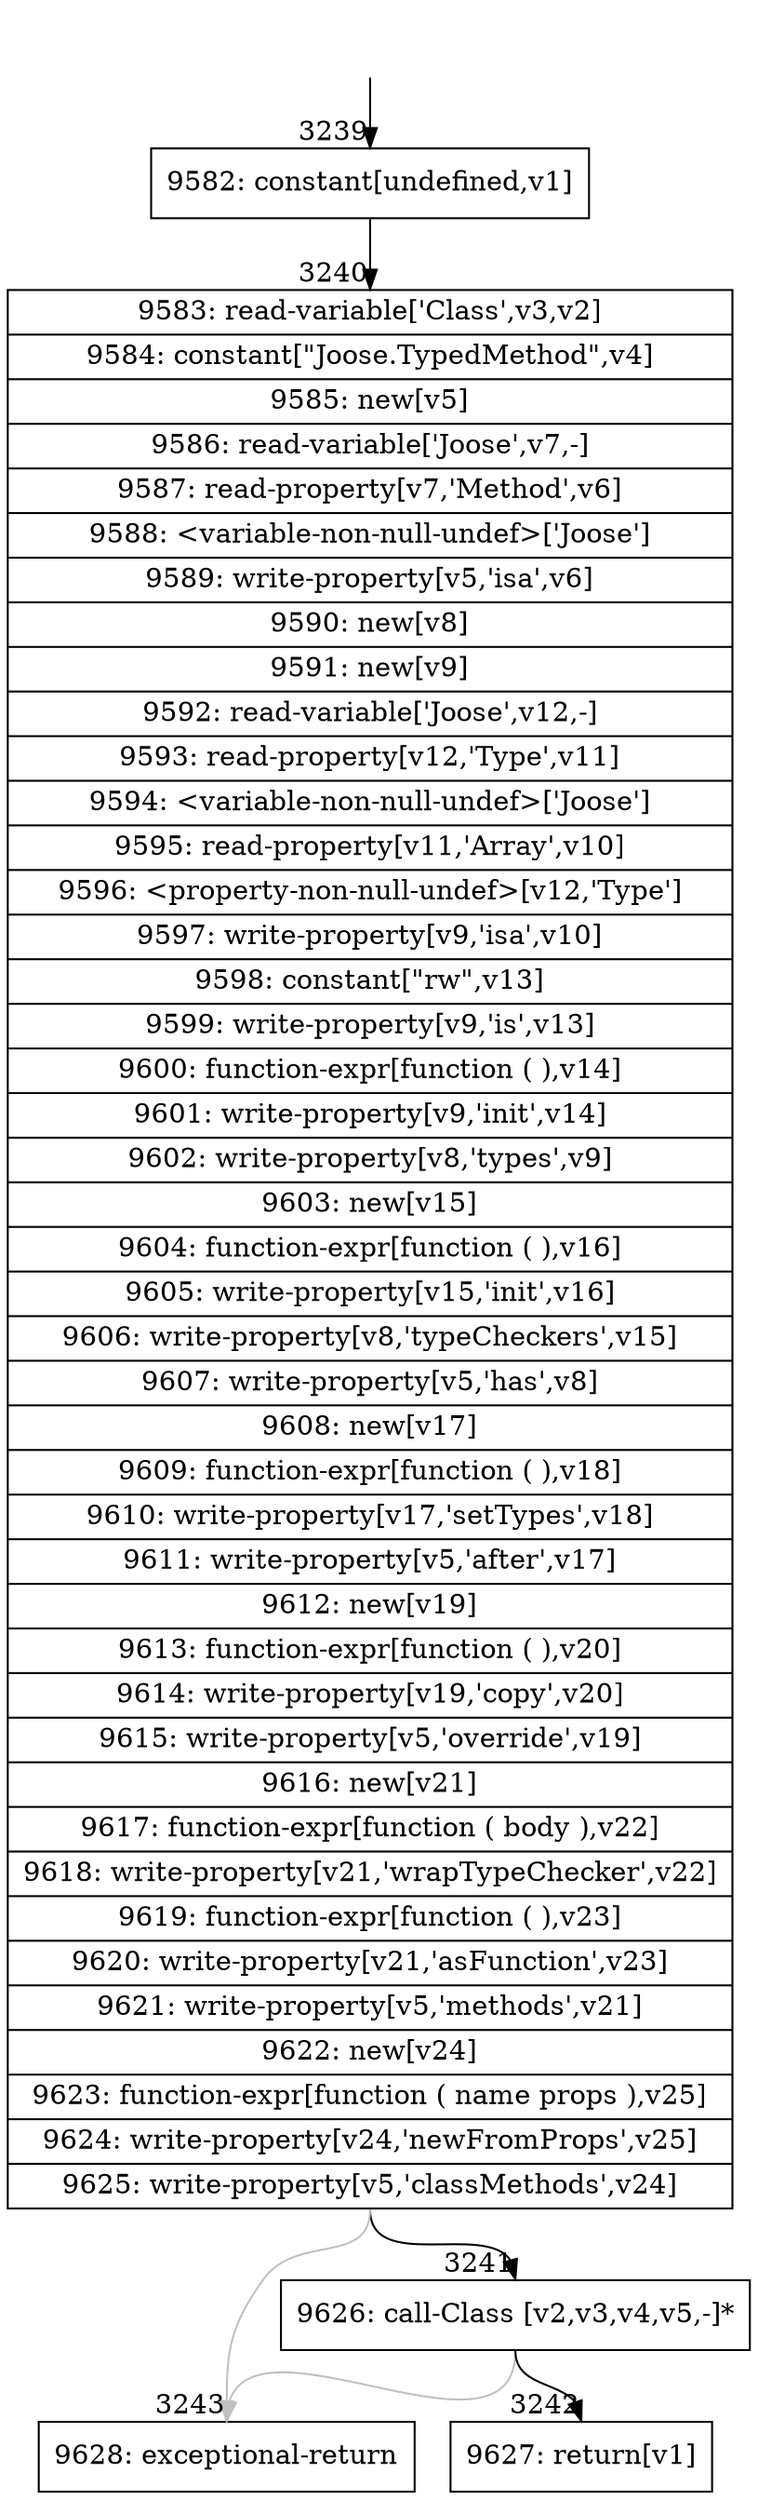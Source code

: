 digraph {
rankdir="TD"
BB_entry341[shape=none,label=""];
BB_entry341 -> BB3239 [tailport=s, headport=n, headlabel="    3239"]
BB3239 [shape=record label="{9582: constant[undefined,v1]}" ] 
BB3239 -> BB3240 [tailport=s, headport=n, headlabel="      3240"]
BB3240 [shape=record label="{9583: read-variable['Class',v3,v2]|9584: constant[\"Joose.TypedMethod\",v4]|9585: new[v5]|9586: read-variable['Joose',v7,-]|9587: read-property[v7,'Method',v6]|9588: \<variable-non-null-undef\>['Joose']|9589: write-property[v5,'isa',v6]|9590: new[v8]|9591: new[v9]|9592: read-variable['Joose',v12,-]|9593: read-property[v12,'Type',v11]|9594: \<variable-non-null-undef\>['Joose']|9595: read-property[v11,'Array',v10]|9596: \<property-non-null-undef\>[v12,'Type']|9597: write-property[v9,'isa',v10]|9598: constant[\"rw\",v13]|9599: write-property[v9,'is',v13]|9600: function-expr[function ( ),v14]|9601: write-property[v9,'init',v14]|9602: write-property[v8,'types',v9]|9603: new[v15]|9604: function-expr[function ( ),v16]|9605: write-property[v15,'init',v16]|9606: write-property[v8,'typeCheckers',v15]|9607: write-property[v5,'has',v8]|9608: new[v17]|9609: function-expr[function ( ),v18]|9610: write-property[v17,'setTypes',v18]|9611: write-property[v5,'after',v17]|9612: new[v19]|9613: function-expr[function ( ),v20]|9614: write-property[v19,'copy',v20]|9615: write-property[v5,'override',v19]|9616: new[v21]|9617: function-expr[function ( body ),v22]|9618: write-property[v21,'wrapTypeChecker',v22]|9619: function-expr[function ( ),v23]|9620: write-property[v21,'asFunction',v23]|9621: write-property[v5,'methods',v21]|9622: new[v24]|9623: function-expr[function ( name props ),v25]|9624: write-property[v24,'newFromProps',v25]|9625: write-property[v5,'classMethods',v24]}" ] 
BB3240 -> BB3241 [tailport=s, headport=n, headlabel="      3241"]
BB3240 -> BB3243 [tailport=s, headport=n, color=gray, headlabel="      3243"]
BB3241 [shape=record label="{9626: call-Class [v2,v3,v4,v5,-]*}" ] 
BB3241 -> BB3242 [tailport=s, headport=n, headlabel="      3242"]
BB3241 -> BB3243 [tailport=s, headport=n, color=gray]
BB3242 [shape=record label="{9627: return[v1]}" ] 
BB3243 [shape=record label="{9628: exceptional-return}" ] 
//#$~ 3697
}
